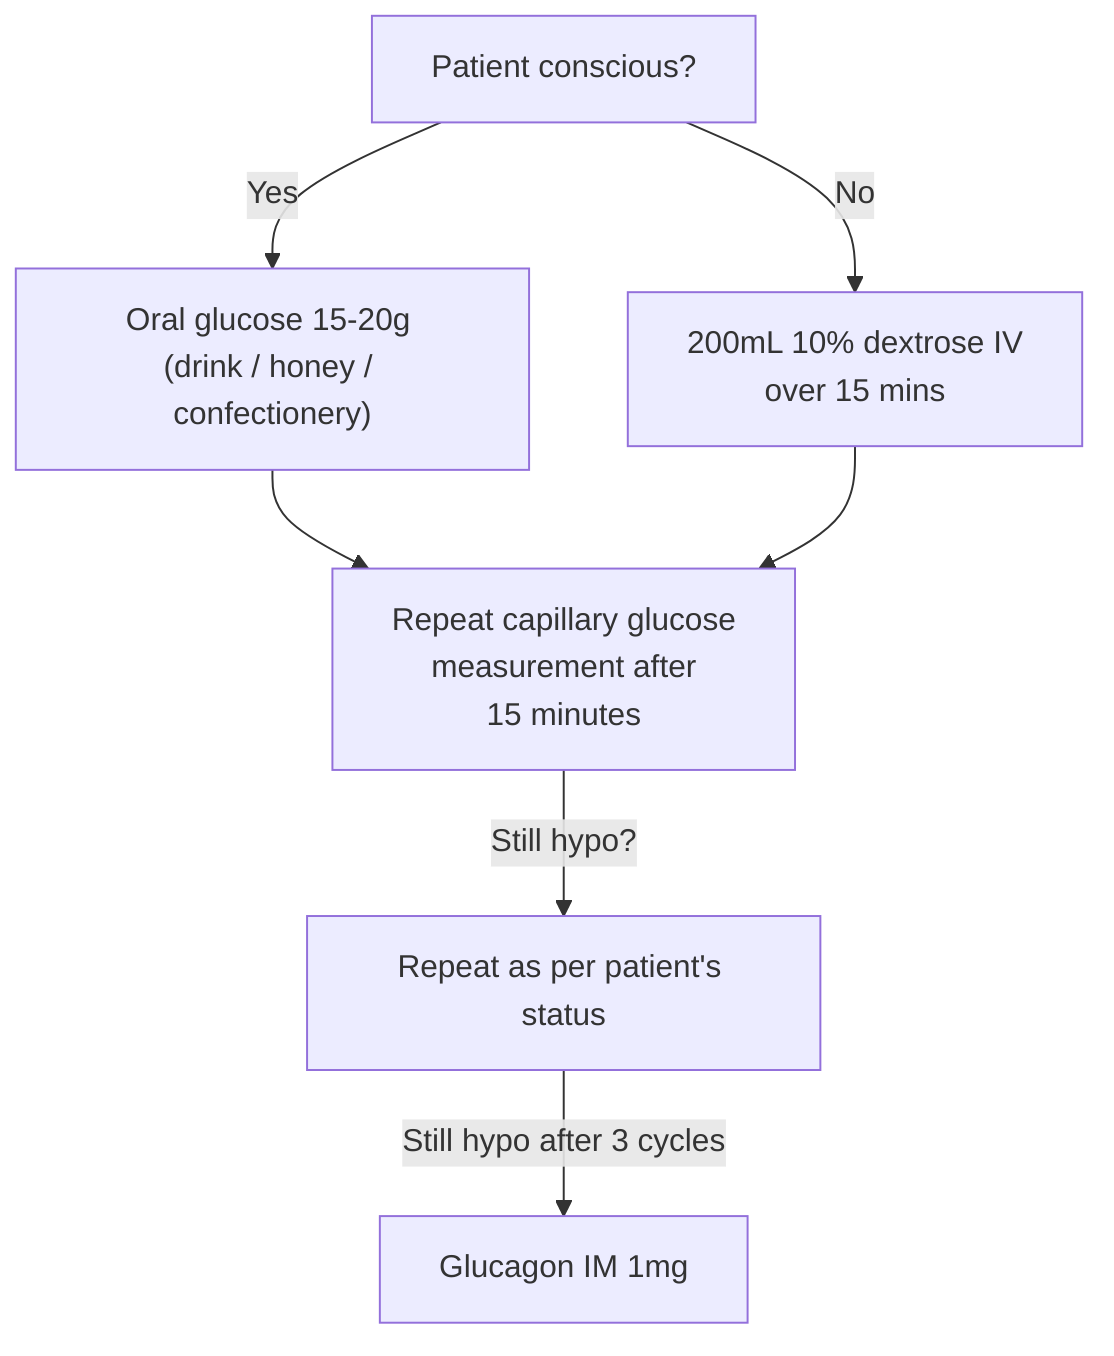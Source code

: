 graph TB

A[Patient conscious?]-->|Yes|B["Oral glucose 15-20g <br/>(drink / honey / confectionery)"]
A-->|No|C["200mL 10% dextrose IV<br/>over 15 mins"]
B & C-->D["Repeat capillary glucose<br/>measurement after<br/>15 minutes"]
D-->|Still hypo?|E[Repeat as per patient's status]
E-->|Still hypo after 3 cycles|F["Glucagon IM 1mg"]